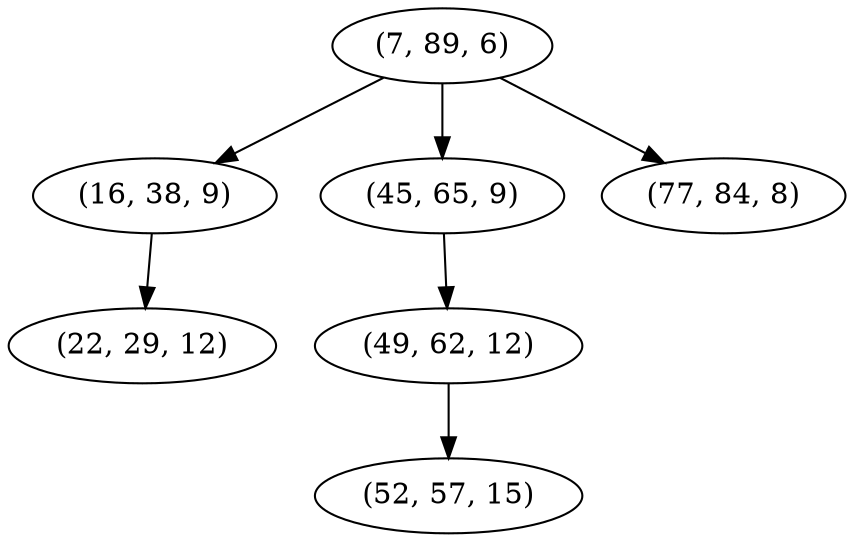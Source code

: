 digraph tree {
    "(7, 89, 6)";
    "(16, 38, 9)";
    "(22, 29, 12)";
    "(45, 65, 9)";
    "(49, 62, 12)";
    "(52, 57, 15)";
    "(77, 84, 8)";
    "(7, 89, 6)" -> "(16, 38, 9)";
    "(7, 89, 6)" -> "(45, 65, 9)";
    "(7, 89, 6)" -> "(77, 84, 8)";
    "(16, 38, 9)" -> "(22, 29, 12)";
    "(45, 65, 9)" -> "(49, 62, 12)";
    "(49, 62, 12)" -> "(52, 57, 15)";
}
